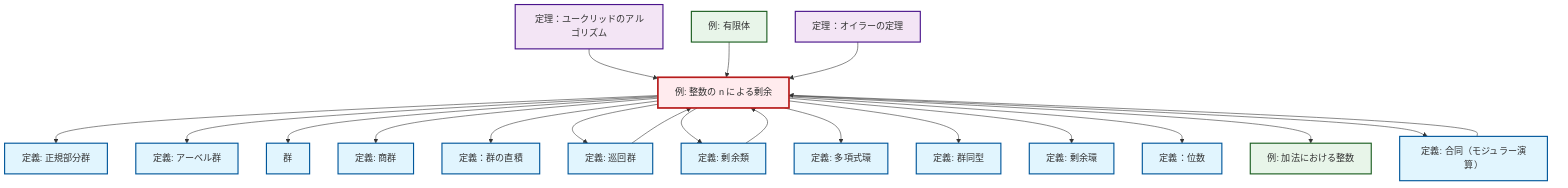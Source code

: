 graph TD
    classDef definition fill:#e1f5fe,stroke:#01579b,stroke-width:2px
    classDef theorem fill:#f3e5f5,stroke:#4a148c,stroke-width:2px
    classDef axiom fill:#fff3e0,stroke:#e65100,stroke-width:2px
    classDef example fill:#e8f5e9,stroke:#1b5e20,stroke-width:2px
    classDef current fill:#ffebee,stroke:#b71c1c,stroke-width:3px
    def-group["群"]:::definition
    thm-euclidean-algorithm["定理：ユークリッドのアルゴリズム"]:::theorem
    thm-euler["定理：オイラーの定理"]:::theorem
    ex-quotient-integers-mod-n["例: 整数の n による剰余"]:::example
    def-polynomial-ring["定義: 多項式環"]:::definition
    def-quotient-group["定義: 商群"]:::definition
    def-normal-subgroup["定義: 正規部分群"]:::definition
    def-direct-product["定義：群の直積"]:::definition
    ex-integers-addition["例: 加法における整数"]:::example
    def-quotient-ring["定義: 剰余環"]:::definition
    def-cyclic-group["定義: 巡回群"]:::definition
    def-order["定義：位数"]:::definition
    ex-finite-field["例: 有限体"]:::example
    def-congruence["定義: 合同（モジュラー演算）"]:::definition
    def-abelian-group["定義: アーベル群"]:::definition
    def-isomorphism["定義: 群同型"]:::definition
    def-coset["定義: 剰余類"]:::definition
    def-coset --> ex-quotient-integers-mod-n
    thm-euclidean-algorithm --> ex-quotient-integers-mod-n
    ex-finite-field --> ex-quotient-integers-mod-n
    ex-quotient-integers-mod-n --> def-normal-subgroup
    def-cyclic-group --> ex-quotient-integers-mod-n
    ex-quotient-integers-mod-n --> def-abelian-group
    ex-quotient-integers-mod-n --> def-group
    ex-quotient-integers-mod-n --> def-quotient-group
    def-congruence --> ex-quotient-integers-mod-n
    ex-quotient-integers-mod-n --> def-direct-product
    ex-quotient-integers-mod-n --> def-cyclic-group
    ex-quotient-integers-mod-n --> def-coset
    ex-quotient-integers-mod-n --> def-polynomial-ring
    ex-quotient-integers-mod-n --> def-isomorphism
    ex-quotient-integers-mod-n --> def-quotient-ring
    thm-euler --> ex-quotient-integers-mod-n
    ex-quotient-integers-mod-n --> def-order
    ex-quotient-integers-mod-n --> ex-integers-addition
    ex-quotient-integers-mod-n --> def-congruence
    class ex-quotient-integers-mod-n current